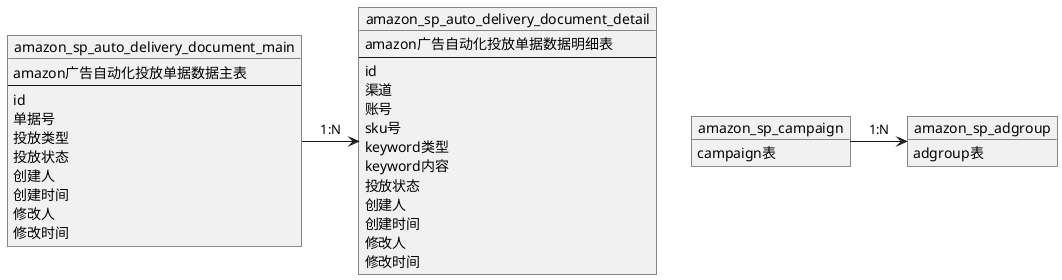 @startuml

object amazon_sp_auto_delivery_document_main {
amazon广告自动化投放单据数据主表
--
id
单据号
投放类型
投放状态
创建人
创建时间
修改人
修改时间
}

object amazon_sp_auto_delivery_document_detail {
amazon广告自动化投放单据数据明细表
--
id
渠道
账号
sku号
keyword类型
keyword内容
投放状态
创建人
创建时间
修改人
修改时间
}

object amazon_sp_campaign {
campaign表
}

object amazon_sp_adgroup {
adgroup表
}
amazon_sp_auto_delivery_document_main -> amazon_sp_auto_delivery_document_detail : 1:N

amazon_sp_campaign -> amazon_sp_adgroup : 1:N

@enduml
